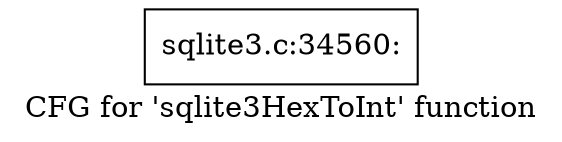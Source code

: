digraph "CFG for 'sqlite3HexToInt' function" {
	label="CFG for 'sqlite3HexToInt' function";

	Node0x55c0f83daaf0 [shape=record,label="{sqlite3.c:34560:}"];
}
